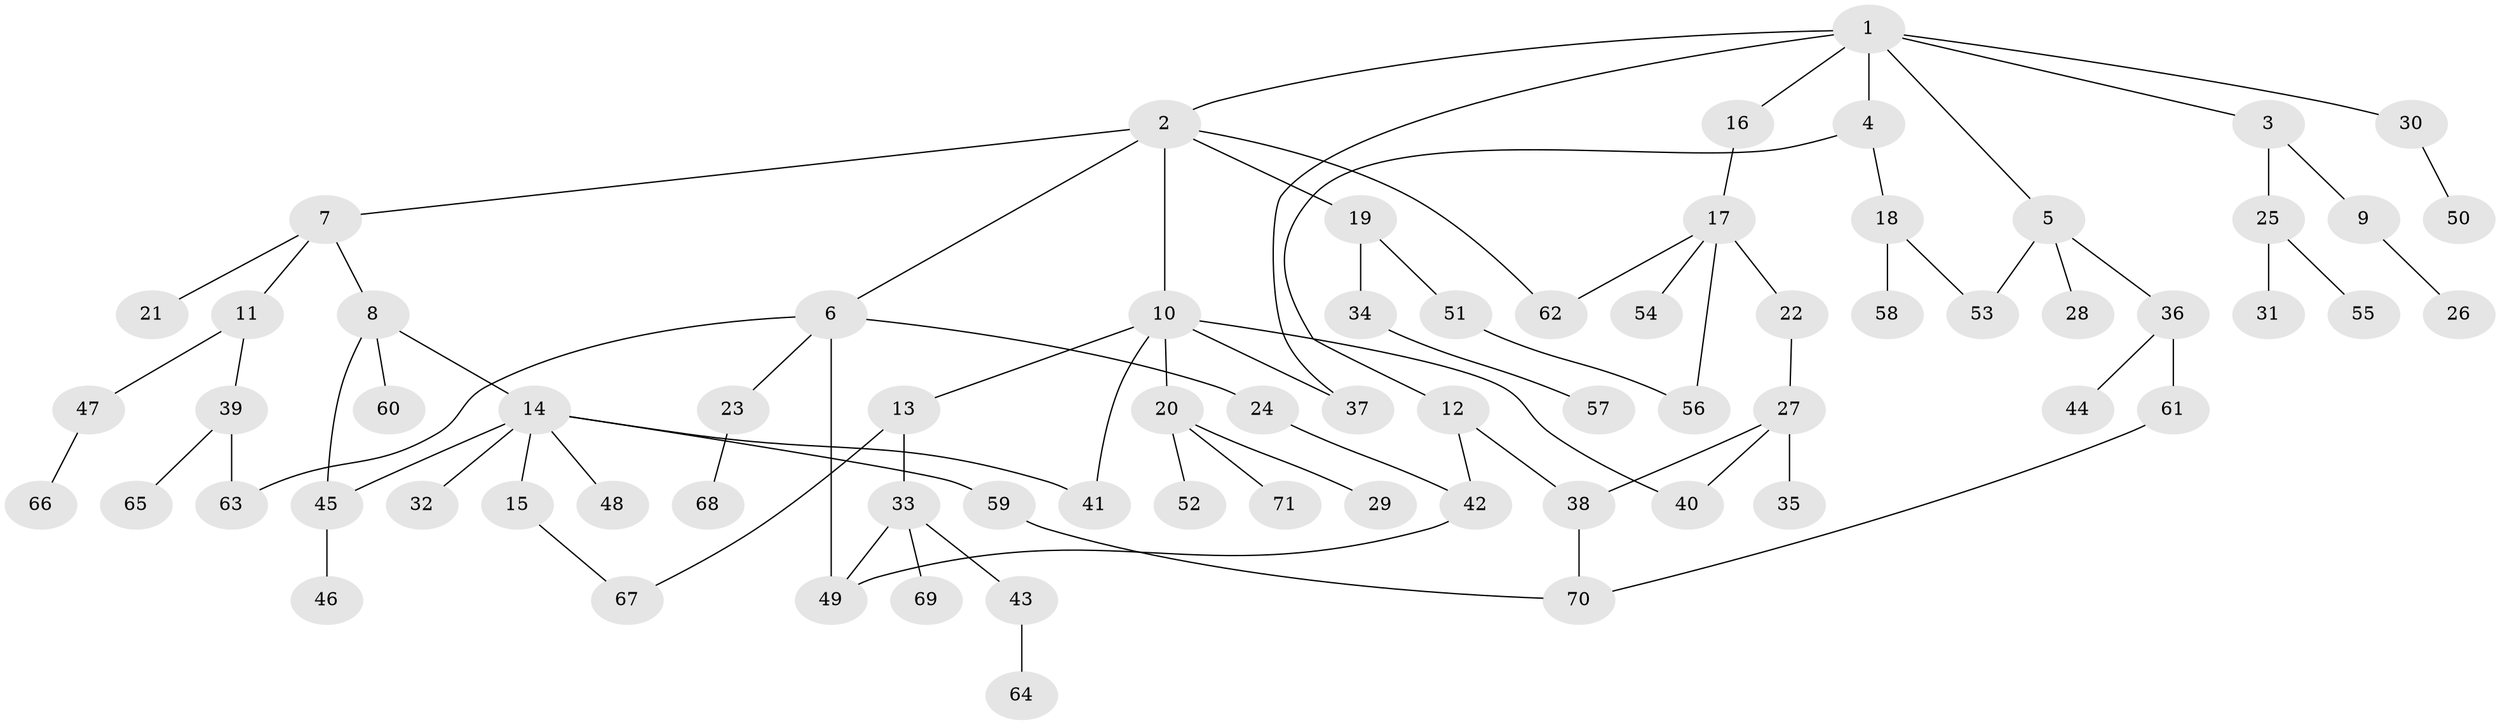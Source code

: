 // Generated by graph-tools (version 1.1) at 2025/41/03/09/25 04:41:38]
// undirected, 71 vertices, 85 edges
graph export_dot {
graph [start="1"]
  node [color=gray90,style=filled];
  1;
  2;
  3;
  4;
  5;
  6;
  7;
  8;
  9;
  10;
  11;
  12;
  13;
  14;
  15;
  16;
  17;
  18;
  19;
  20;
  21;
  22;
  23;
  24;
  25;
  26;
  27;
  28;
  29;
  30;
  31;
  32;
  33;
  34;
  35;
  36;
  37;
  38;
  39;
  40;
  41;
  42;
  43;
  44;
  45;
  46;
  47;
  48;
  49;
  50;
  51;
  52;
  53;
  54;
  55;
  56;
  57;
  58;
  59;
  60;
  61;
  62;
  63;
  64;
  65;
  66;
  67;
  68;
  69;
  70;
  71;
  1 -- 2;
  1 -- 3;
  1 -- 4;
  1 -- 5;
  1 -- 16;
  1 -- 30;
  1 -- 37;
  2 -- 6;
  2 -- 7;
  2 -- 10;
  2 -- 19;
  2 -- 62;
  3 -- 9;
  3 -- 25;
  4 -- 12;
  4 -- 18;
  5 -- 28;
  5 -- 36;
  5 -- 53;
  6 -- 23;
  6 -- 24;
  6 -- 63;
  6 -- 49;
  7 -- 8;
  7 -- 11;
  7 -- 21;
  8 -- 14;
  8 -- 60;
  8 -- 45;
  9 -- 26;
  10 -- 13;
  10 -- 20;
  10 -- 37;
  10 -- 40;
  10 -- 41;
  11 -- 39;
  11 -- 47;
  12 -- 38;
  12 -- 42;
  13 -- 33;
  13 -- 67;
  14 -- 15;
  14 -- 32;
  14 -- 45;
  14 -- 48;
  14 -- 59;
  14 -- 41;
  15 -- 67;
  16 -- 17;
  17 -- 22;
  17 -- 54;
  17 -- 56;
  17 -- 62;
  18 -- 58;
  18 -- 53;
  19 -- 34;
  19 -- 51;
  20 -- 29;
  20 -- 52;
  20 -- 71;
  22 -- 27;
  23 -- 68;
  24 -- 42;
  25 -- 31;
  25 -- 55;
  27 -- 35;
  27 -- 38;
  27 -- 40;
  30 -- 50;
  33 -- 43;
  33 -- 49;
  33 -- 69;
  34 -- 57;
  36 -- 44;
  36 -- 61;
  38 -- 70;
  39 -- 65;
  39 -- 63;
  42 -- 49;
  43 -- 64;
  45 -- 46;
  47 -- 66;
  51 -- 56;
  59 -- 70;
  61 -- 70;
}
